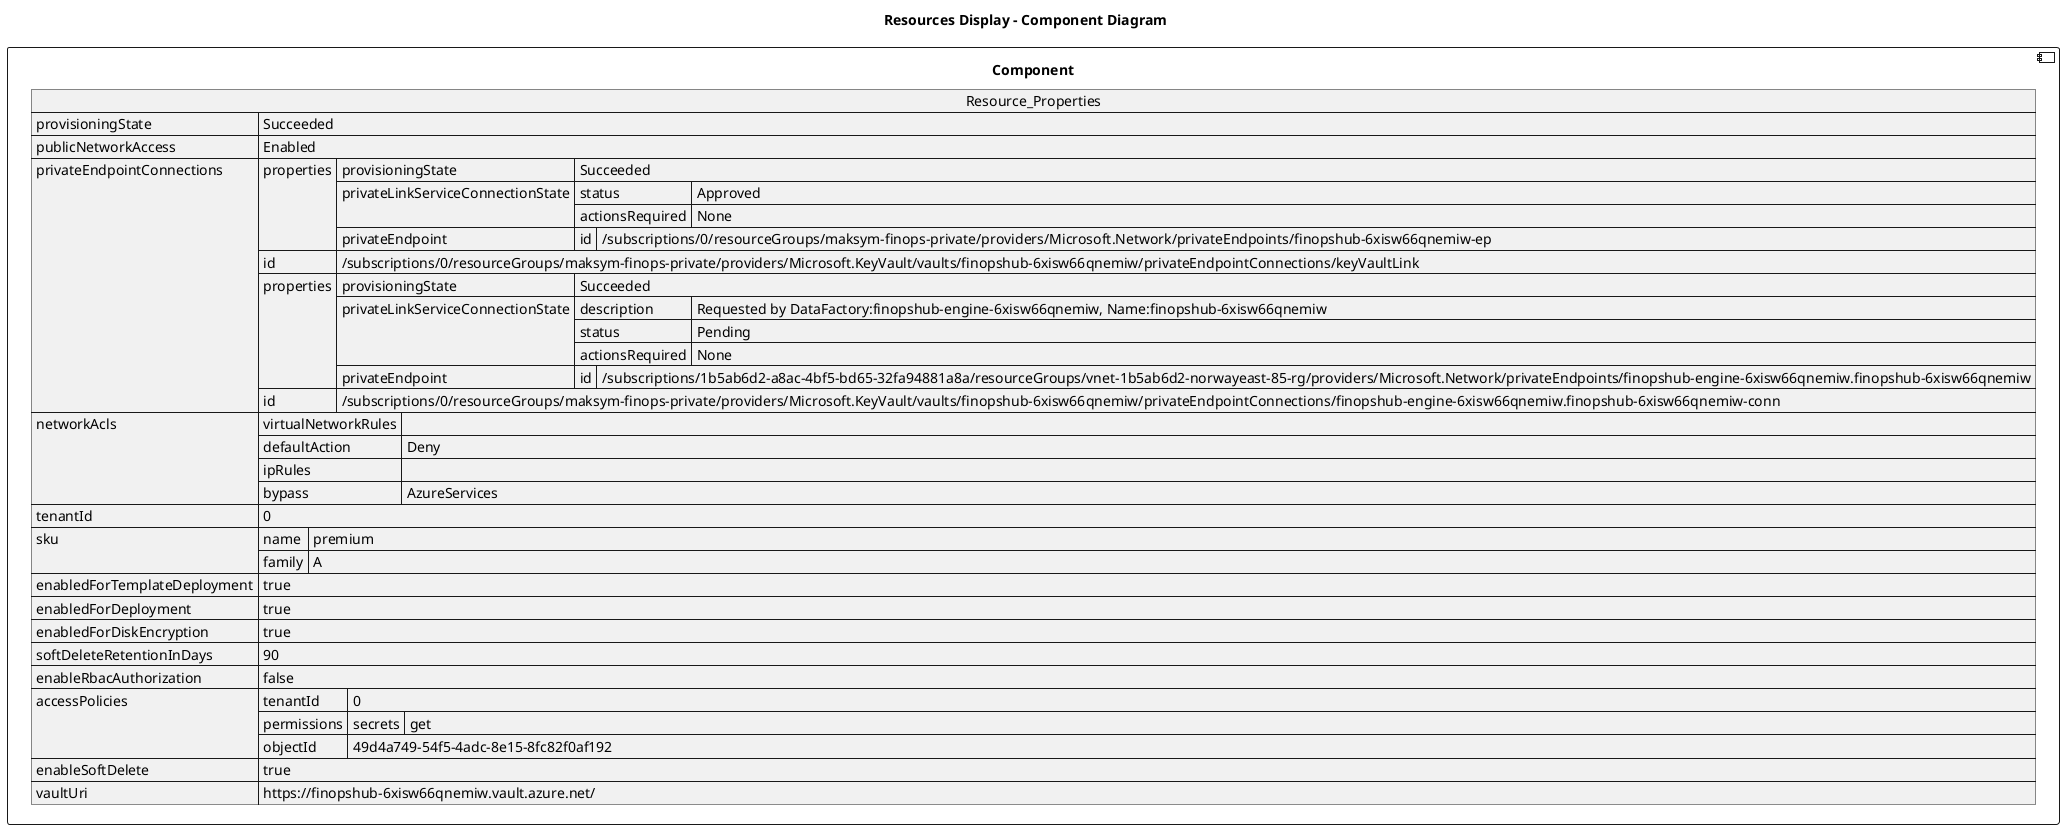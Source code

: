 @startuml

title Resources Display - Component Diagram

component Component {

json  Resource_Properties {
  "provisioningState": "Succeeded",
  "publicNetworkAccess": "Enabled",
  "privateEndpointConnections": [
    {
      "properties": {
        "provisioningState": "Succeeded",
        "privateLinkServiceConnectionState": {
          "status": "Approved",
          "actionsRequired": "None"
        },
        "privateEndpoint": {
          "id": "/subscriptions/0/resourceGroups/maksym-finops-private/providers/Microsoft.Network/privateEndpoints/finopshub-6xisw66qnemiw-ep"
        }
      },
      "id": "/subscriptions/0/resourceGroups/maksym-finops-private/providers/Microsoft.KeyVault/vaults/finopshub-6xisw66qnemiw/privateEndpointConnections/keyVaultLink"
    },
    {
      "properties": {
        "provisioningState": "Succeeded",
        "privateLinkServiceConnectionState": {
          "description": "Requested by DataFactory:finopshub-engine-6xisw66qnemiw, Name:finopshub-6xisw66qnemiw",
          "status": "Pending",
          "actionsRequired": "None"
        },
        "privateEndpoint": {
          "id": "/subscriptions/1b5ab6d2-a8ac-4bf5-bd65-32fa94881a8a/resourceGroups/vnet-1b5ab6d2-norwayeast-85-rg/providers/Microsoft.Network/privateEndpoints/finopshub-engine-6xisw66qnemiw.finopshub-6xisw66qnemiw"
        }
      },
      "id": "/subscriptions/0/resourceGroups/maksym-finops-private/providers/Microsoft.KeyVault/vaults/finopshub-6xisw66qnemiw/privateEndpointConnections/finopshub-engine-6xisw66qnemiw.finopshub-6xisw66qnemiw-conn"
    }
  ],
  "networkAcls": {
    "virtualNetworkRules": [],
    "defaultAction": "Deny",
    "ipRules": [],
    "bypass": "AzureServices"
  },
  "tenantId": "0",
  "sku": {
    "name": "premium",
    "family": "A"
  },
  "enabledForTemplateDeployment": true,
  "enabledForDeployment": true,
  "enabledForDiskEncryption": true,
  "softDeleteRetentionInDays": 90,
  "enableRbacAuthorization": false,
  "accessPolicies": [
    {
      "tenantId": "0",
      "permissions": {
        "secrets": [
          "get"
        ]
      },
      "objectId": "49d4a749-54f5-4adc-8e15-8fc82f0af192"
    }
  ],
  "enableSoftDelete": true,
  "vaultUri": "https://finopshub-6xisw66qnemiw.vault.azure.net/"
}
}
@enduml
